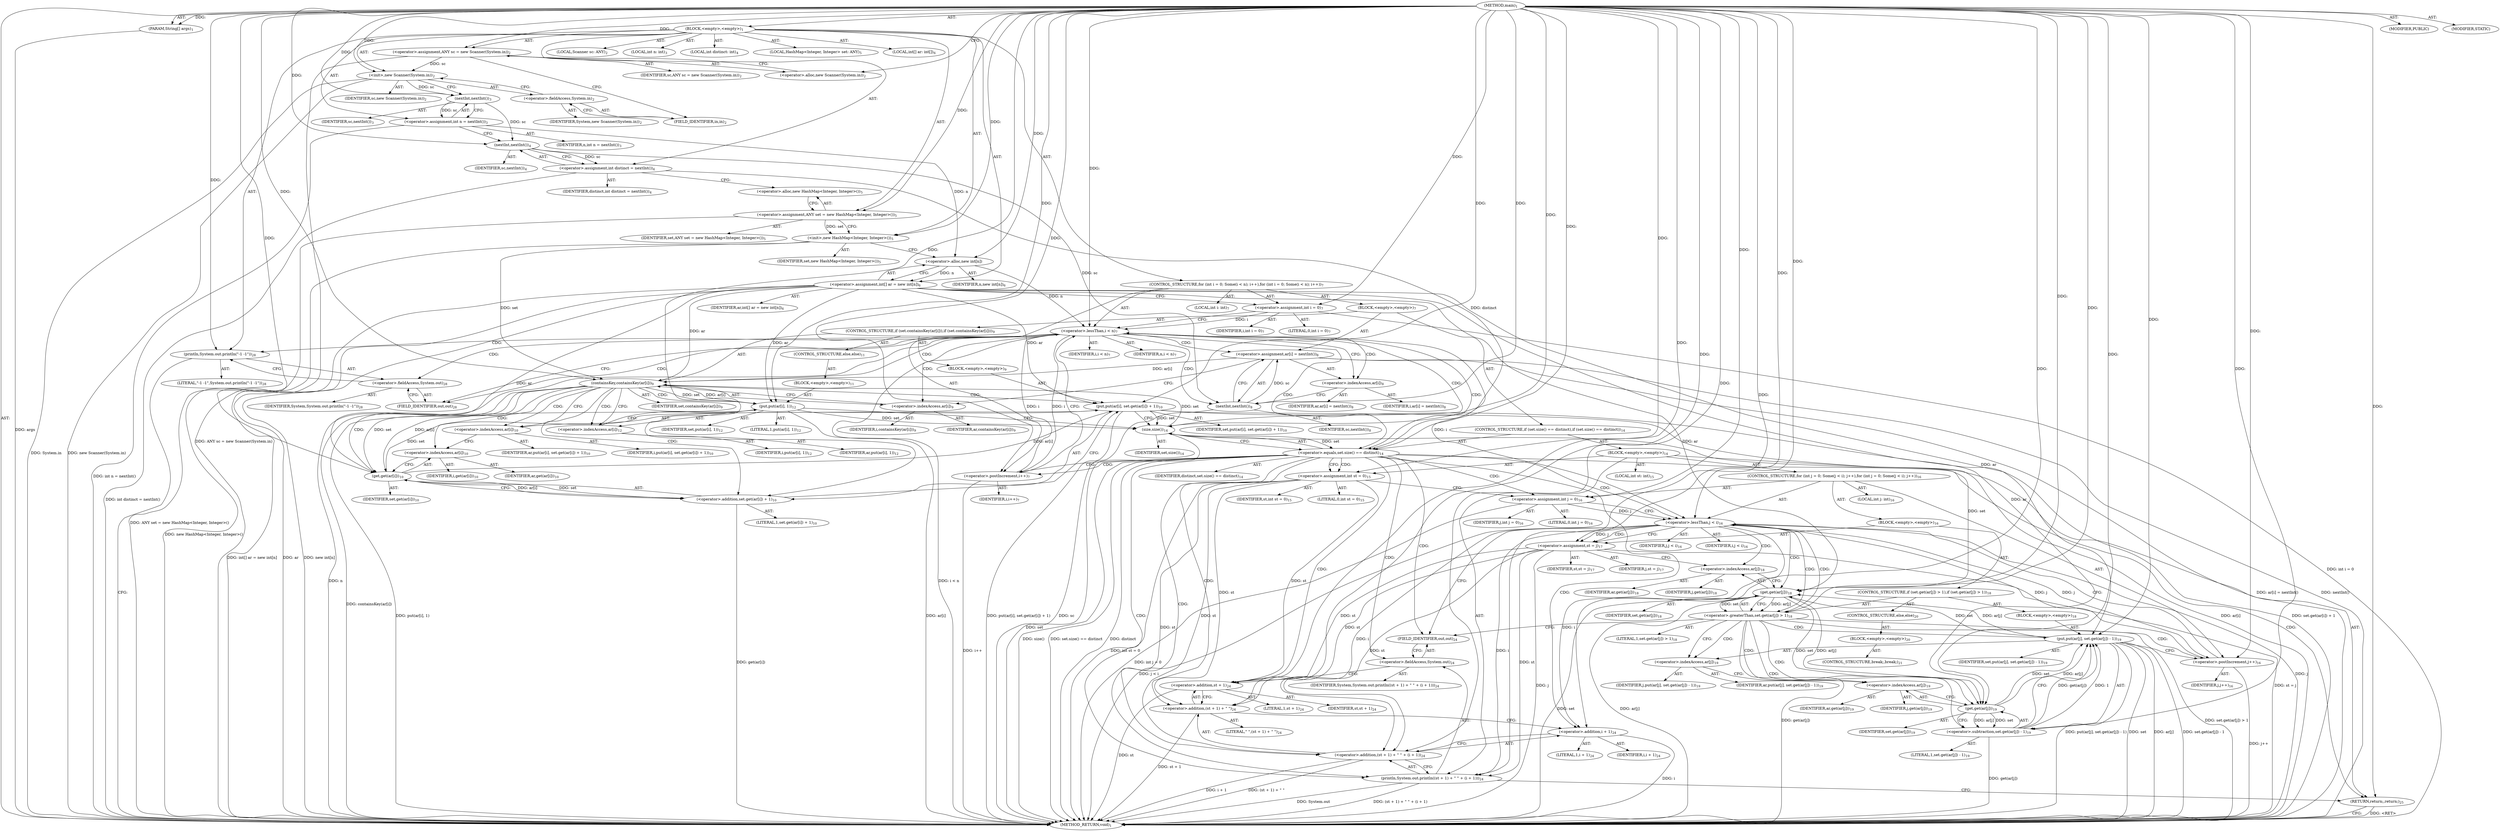 digraph "main" {  
"21" [label = <(METHOD,main)<SUB>1</SUB>> ]
"22" [label = <(PARAM,String[] args)<SUB>1</SUB>> ]
"23" [label = <(BLOCK,&lt;empty&gt;,&lt;empty&gt;)<SUB>1</SUB>> ]
"4" [label = <(LOCAL,Scanner sc: ANY)<SUB>2</SUB>> ]
"24" [label = <(&lt;operator&gt;.assignment,ANY sc = new Scanner(System.in))<SUB>2</SUB>> ]
"25" [label = <(IDENTIFIER,sc,ANY sc = new Scanner(System.in))<SUB>2</SUB>> ]
"26" [label = <(&lt;operator&gt;.alloc,new Scanner(System.in))<SUB>2</SUB>> ]
"27" [label = <(&lt;init&gt;,new Scanner(System.in))<SUB>2</SUB>> ]
"3" [label = <(IDENTIFIER,sc,new Scanner(System.in))<SUB>2</SUB>> ]
"28" [label = <(&lt;operator&gt;.fieldAccess,System.in)<SUB>2</SUB>> ]
"29" [label = <(IDENTIFIER,System,new Scanner(System.in))<SUB>2</SUB>> ]
"30" [label = <(FIELD_IDENTIFIER,in,in)<SUB>2</SUB>> ]
"31" [label = <(LOCAL,int n: int)<SUB>3</SUB>> ]
"32" [label = <(&lt;operator&gt;.assignment,int n = nextInt())<SUB>3</SUB>> ]
"33" [label = <(IDENTIFIER,n,int n = nextInt())<SUB>3</SUB>> ]
"34" [label = <(nextInt,nextInt())<SUB>3</SUB>> ]
"35" [label = <(IDENTIFIER,sc,nextInt())<SUB>3</SUB>> ]
"36" [label = <(LOCAL,int distinct: int)<SUB>4</SUB>> ]
"37" [label = <(&lt;operator&gt;.assignment,int distinct = nextInt())<SUB>4</SUB>> ]
"38" [label = <(IDENTIFIER,distinct,int distinct = nextInt())<SUB>4</SUB>> ]
"39" [label = <(nextInt,nextInt())<SUB>4</SUB>> ]
"40" [label = <(IDENTIFIER,sc,nextInt())<SUB>4</SUB>> ]
"6" [label = <(LOCAL,HashMap&lt;Integer, Integer&gt; set: ANY)<SUB>5</SUB>> ]
"41" [label = <(&lt;operator&gt;.assignment,ANY set = new HashMap&lt;Integer, Integer&gt;())<SUB>5</SUB>> ]
"42" [label = <(IDENTIFIER,set,ANY set = new HashMap&lt;Integer, Integer&gt;())<SUB>5</SUB>> ]
"43" [label = <(&lt;operator&gt;.alloc,new HashMap&lt;Integer, Integer&gt;())<SUB>5</SUB>> ]
"44" [label = <(&lt;init&gt;,new HashMap&lt;Integer, Integer&gt;())<SUB>5</SUB>> ]
"5" [label = <(IDENTIFIER,set,new HashMap&lt;Integer, Integer&gt;())<SUB>5</SUB>> ]
"45" [label = <(LOCAL,int[] ar: int[])<SUB>6</SUB>> ]
"46" [label = <(&lt;operator&gt;.assignment,int[] ar = new int[n])<SUB>6</SUB>> ]
"47" [label = <(IDENTIFIER,ar,int[] ar = new int[n])<SUB>6</SUB>> ]
"48" [label = <(&lt;operator&gt;.alloc,new int[n])> ]
"49" [label = <(IDENTIFIER,n,new int[n])<SUB>6</SUB>> ]
"50" [label = <(CONTROL_STRUCTURE,for (int i = 0; Some(i &lt; n); i++),for (int i = 0; Some(i &lt; n); i++))<SUB>7</SUB>> ]
"51" [label = <(LOCAL,int i: int)<SUB>7</SUB>> ]
"52" [label = <(&lt;operator&gt;.assignment,int i = 0)<SUB>7</SUB>> ]
"53" [label = <(IDENTIFIER,i,int i = 0)<SUB>7</SUB>> ]
"54" [label = <(LITERAL,0,int i = 0)<SUB>7</SUB>> ]
"55" [label = <(&lt;operator&gt;.lessThan,i &lt; n)<SUB>7</SUB>> ]
"56" [label = <(IDENTIFIER,i,i &lt; n)<SUB>7</SUB>> ]
"57" [label = <(IDENTIFIER,n,i &lt; n)<SUB>7</SUB>> ]
"58" [label = <(&lt;operator&gt;.postIncrement,i++)<SUB>7</SUB>> ]
"59" [label = <(IDENTIFIER,i,i++)<SUB>7</SUB>> ]
"60" [label = <(BLOCK,&lt;empty&gt;,&lt;empty&gt;)<SUB>7</SUB>> ]
"61" [label = <(&lt;operator&gt;.assignment,ar[i] = nextInt())<SUB>8</SUB>> ]
"62" [label = <(&lt;operator&gt;.indexAccess,ar[i])<SUB>8</SUB>> ]
"63" [label = <(IDENTIFIER,ar,ar[i] = nextInt())<SUB>8</SUB>> ]
"64" [label = <(IDENTIFIER,i,ar[i] = nextInt())<SUB>8</SUB>> ]
"65" [label = <(nextInt,nextInt())<SUB>8</SUB>> ]
"66" [label = <(IDENTIFIER,sc,nextInt())<SUB>8</SUB>> ]
"67" [label = <(CONTROL_STRUCTURE,if (set.containsKey(ar[i])),if (set.containsKey(ar[i])))<SUB>9</SUB>> ]
"68" [label = <(containsKey,containsKey(ar[i]))<SUB>9</SUB>> ]
"69" [label = <(IDENTIFIER,set,containsKey(ar[i]))<SUB>9</SUB>> ]
"70" [label = <(&lt;operator&gt;.indexAccess,ar[i])<SUB>9</SUB>> ]
"71" [label = <(IDENTIFIER,ar,containsKey(ar[i]))<SUB>9</SUB>> ]
"72" [label = <(IDENTIFIER,i,containsKey(ar[i]))<SUB>9</SUB>> ]
"73" [label = <(BLOCK,&lt;empty&gt;,&lt;empty&gt;)<SUB>9</SUB>> ]
"74" [label = <(put,put(ar[i], set.get(ar[i]) + 1))<SUB>10</SUB>> ]
"75" [label = <(IDENTIFIER,set,put(ar[i], set.get(ar[i]) + 1))<SUB>10</SUB>> ]
"76" [label = <(&lt;operator&gt;.indexAccess,ar[i])<SUB>10</SUB>> ]
"77" [label = <(IDENTIFIER,ar,put(ar[i], set.get(ar[i]) + 1))<SUB>10</SUB>> ]
"78" [label = <(IDENTIFIER,i,put(ar[i], set.get(ar[i]) + 1))<SUB>10</SUB>> ]
"79" [label = <(&lt;operator&gt;.addition,set.get(ar[i]) + 1)<SUB>10</SUB>> ]
"80" [label = <(get,get(ar[i]))<SUB>10</SUB>> ]
"81" [label = <(IDENTIFIER,set,get(ar[i]))<SUB>10</SUB>> ]
"82" [label = <(&lt;operator&gt;.indexAccess,ar[i])<SUB>10</SUB>> ]
"83" [label = <(IDENTIFIER,ar,get(ar[i]))<SUB>10</SUB>> ]
"84" [label = <(IDENTIFIER,i,get(ar[i]))<SUB>10</SUB>> ]
"85" [label = <(LITERAL,1,set.get(ar[i]) + 1)<SUB>10</SUB>> ]
"86" [label = <(CONTROL_STRUCTURE,else,else)<SUB>11</SUB>> ]
"87" [label = <(BLOCK,&lt;empty&gt;,&lt;empty&gt;)<SUB>11</SUB>> ]
"88" [label = <(put,put(ar[i], 1))<SUB>12</SUB>> ]
"89" [label = <(IDENTIFIER,set,put(ar[i], 1))<SUB>12</SUB>> ]
"90" [label = <(&lt;operator&gt;.indexAccess,ar[i])<SUB>12</SUB>> ]
"91" [label = <(IDENTIFIER,ar,put(ar[i], 1))<SUB>12</SUB>> ]
"92" [label = <(IDENTIFIER,i,put(ar[i], 1))<SUB>12</SUB>> ]
"93" [label = <(LITERAL,1,put(ar[i], 1))<SUB>12</SUB>> ]
"94" [label = <(CONTROL_STRUCTURE,if (set.size() == distinct),if (set.size() == distinct))<SUB>14</SUB>> ]
"95" [label = <(&lt;operator&gt;.equals,set.size() == distinct)<SUB>14</SUB>> ]
"96" [label = <(size,size())<SUB>14</SUB>> ]
"97" [label = <(IDENTIFIER,set,size())<SUB>14</SUB>> ]
"98" [label = <(IDENTIFIER,distinct,set.size() == distinct)<SUB>14</SUB>> ]
"99" [label = <(BLOCK,&lt;empty&gt;,&lt;empty&gt;)<SUB>14</SUB>> ]
"100" [label = <(LOCAL,int st: int)<SUB>15</SUB>> ]
"101" [label = <(&lt;operator&gt;.assignment,int st = 0)<SUB>15</SUB>> ]
"102" [label = <(IDENTIFIER,st,int st = 0)<SUB>15</SUB>> ]
"103" [label = <(LITERAL,0,int st = 0)<SUB>15</SUB>> ]
"104" [label = <(CONTROL_STRUCTURE,for (int j = 0; Some(j &lt; i); j++),for (int j = 0; Some(j &lt; i); j++))<SUB>16</SUB>> ]
"105" [label = <(LOCAL,int j: int)<SUB>16</SUB>> ]
"106" [label = <(&lt;operator&gt;.assignment,int j = 0)<SUB>16</SUB>> ]
"107" [label = <(IDENTIFIER,j,int j = 0)<SUB>16</SUB>> ]
"108" [label = <(LITERAL,0,int j = 0)<SUB>16</SUB>> ]
"109" [label = <(&lt;operator&gt;.lessThan,j &lt; i)<SUB>16</SUB>> ]
"110" [label = <(IDENTIFIER,j,j &lt; i)<SUB>16</SUB>> ]
"111" [label = <(IDENTIFIER,i,j &lt; i)<SUB>16</SUB>> ]
"112" [label = <(&lt;operator&gt;.postIncrement,j++)<SUB>16</SUB>> ]
"113" [label = <(IDENTIFIER,j,j++)<SUB>16</SUB>> ]
"114" [label = <(BLOCK,&lt;empty&gt;,&lt;empty&gt;)<SUB>16</SUB>> ]
"115" [label = <(&lt;operator&gt;.assignment,st = j)<SUB>17</SUB>> ]
"116" [label = <(IDENTIFIER,st,st = j)<SUB>17</SUB>> ]
"117" [label = <(IDENTIFIER,j,st = j)<SUB>17</SUB>> ]
"118" [label = <(CONTROL_STRUCTURE,if (set.get(ar[j]) &gt; 1),if (set.get(ar[j]) &gt; 1))<SUB>18</SUB>> ]
"119" [label = <(&lt;operator&gt;.greaterThan,set.get(ar[j]) &gt; 1)<SUB>18</SUB>> ]
"120" [label = <(get,get(ar[j]))<SUB>18</SUB>> ]
"121" [label = <(IDENTIFIER,set,get(ar[j]))<SUB>18</SUB>> ]
"122" [label = <(&lt;operator&gt;.indexAccess,ar[j])<SUB>18</SUB>> ]
"123" [label = <(IDENTIFIER,ar,get(ar[j]))<SUB>18</SUB>> ]
"124" [label = <(IDENTIFIER,j,get(ar[j]))<SUB>18</SUB>> ]
"125" [label = <(LITERAL,1,set.get(ar[j]) &gt; 1)<SUB>18</SUB>> ]
"126" [label = <(BLOCK,&lt;empty&gt;,&lt;empty&gt;)<SUB>18</SUB>> ]
"127" [label = <(put,put(ar[j], set.get(ar[j]) - 1))<SUB>19</SUB>> ]
"128" [label = <(IDENTIFIER,set,put(ar[j], set.get(ar[j]) - 1))<SUB>19</SUB>> ]
"129" [label = <(&lt;operator&gt;.indexAccess,ar[j])<SUB>19</SUB>> ]
"130" [label = <(IDENTIFIER,ar,put(ar[j], set.get(ar[j]) - 1))<SUB>19</SUB>> ]
"131" [label = <(IDENTIFIER,j,put(ar[j], set.get(ar[j]) - 1))<SUB>19</SUB>> ]
"132" [label = <(&lt;operator&gt;.subtraction,set.get(ar[j]) - 1)<SUB>19</SUB>> ]
"133" [label = <(get,get(ar[j]))<SUB>19</SUB>> ]
"134" [label = <(IDENTIFIER,set,get(ar[j]))<SUB>19</SUB>> ]
"135" [label = <(&lt;operator&gt;.indexAccess,ar[j])<SUB>19</SUB>> ]
"136" [label = <(IDENTIFIER,ar,get(ar[j]))<SUB>19</SUB>> ]
"137" [label = <(IDENTIFIER,j,get(ar[j]))<SUB>19</SUB>> ]
"138" [label = <(LITERAL,1,set.get(ar[j]) - 1)<SUB>19</SUB>> ]
"139" [label = <(CONTROL_STRUCTURE,else,else)<SUB>20</SUB>> ]
"140" [label = <(BLOCK,&lt;empty&gt;,&lt;empty&gt;)<SUB>20</SUB>> ]
"141" [label = <(CONTROL_STRUCTURE,break;,break;)<SUB>21</SUB>> ]
"142" [label = <(println,System.out.println((st + 1) + &quot; &quot; + (i + 1)))<SUB>24</SUB>> ]
"143" [label = <(&lt;operator&gt;.fieldAccess,System.out)<SUB>24</SUB>> ]
"144" [label = <(IDENTIFIER,System,System.out.println((st + 1) + &quot; &quot; + (i + 1)))<SUB>24</SUB>> ]
"145" [label = <(FIELD_IDENTIFIER,out,out)<SUB>24</SUB>> ]
"146" [label = <(&lt;operator&gt;.addition,(st + 1) + &quot; &quot; + (i + 1))<SUB>24</SUB>> ]
"147" [label = <(&lt;operator&gt;.addition,(st + 1) + &quot; &quot;)<SUB>24</SUB>> ]
"148" [label = <(&lt;operator&gt;.addition,st + 1)<SUB>24</SUB>> ]
"149" [label = <(IDENTIFIER,st,st + 1)<SUB>24</SUB>> ]
"150" [label = <(LITERAL,1,st + 1)<SUB>24</SUB>> ]
"151" [label = <(LITERAL,&quot; &quot;,(st + 1) + &quot; &quot;)<SUB>24</SUB>> ]
"152" [label = <(&lt;operator&gt;.addition,i + 1)<SUB>24</SUB>> ]
"153" [label = <(IDENTIFIER,i,i + 1)<SUB>24</SUB>> ]
"154" [label = <(LITERAL,1,i + 1)<SUB>24</SUB>> ]
"155" [label = <(RETURN,return;,return;)<SUB>25</SUB>> ]
"156" [label = <(println,System.out.println(&quot;-1 -1&quot;))<SUB>28</SUB>> ]
"157" [label = <(&lt;operator&gt;.fieldAccess,System.out)<SUB>28</SUB>> ]
"158" [label = <(IDENTIFIER,System,System.out.println(&quot;-1 -1&quot;))<SUB>28</SUB>> ]
"159" [label = <(FIELD_IDENTIFIER,out,out)<SUB>28</SUB>> ]
"160" [label = <(LITERAL,&quot;-1 -1&quot;,System.out.println(&quot;-1 -1&quot;))<SUB>28</SUB>> ]
"161" [label = <(MODIFIER,PUBLIC)> ]
"162" [label = <(MODIFIER,STATIC)> ]
"163" [label = <(METHOD_RETURN,void)<SUB>1</SUB>> ]
  "21" -> "22"  [ label = "AST: "] 
  "21" -> "23"  [ label = "AST: "] 
  "21" -> "161"  [ label = "AST: "] 
  "21" -> "162"  [ label = "AST: "] 
  "21" -> "163"  [ label = "AST: "] 
  "23" -> "4"  [ label = "AST: "] 
  "23" -> "24"  [ label = "AST: "] 
  "23" -> "27"  [ label = "AST: "] 
  "23" -> "31"  [ label = "AST: "] 
  "23" -> "32"  [ label = "AST: "] 
  "23" -> "36"  [ label = "AST: "] 
  "23" -> "37"  [ label = "AST: "] 
  "23" -> "6"  [ label = "AST: "] 
  "23" -> "41"  [ label = "AST: "] 
  "23" -> "44"  [ label = "AST: "] 
  "23" -> "45"  [ label = "AST: "] 
  "23" -> "46"  [ label = "AST: "] 
  "23" -> "50"  [ label = "AST: "] 
  "23" -> "156"  [ label = "AST: "] 
  "24" -> "25"  [ label = "AST: "] 
  "24" -> "26"  [ label = "AST: "] 
  "27" -> "3"  [ label = "AST: "] 
  "27" -> "28"  [ label = "AST: "] 
  "28" -> "29"  [ label = "AST: "] 
  "28" -> "30"  [ label = "AST: "] 
  "32" -> "33"  [ label = "AST: "] 
  "32" -> "34"  [ label = "AST: "] 
  "34" -> "35"  [ label = "AST: "] 
  "37" -> "38"  [ label = "AST: "] 
  "37" -> "39"  [ label = "AST: "] 
  "39" -> "40"  [ label = "AST: "] 
  "41" -> "42"  [ label = "AST: "] 
  "41" -> "43"  [ label = "AST: "] 
  "44" -> "5"  [ label = "AST: "] 
  "46" -> "47"  [ label = "AST: "] 
  "46" -> "48"  [ label = "AST: "] 
  "48" -> "49"  [ label = "AST: "] 
  "50" -> "51"  [ label = "AST: "] 
  "50" -> "52"  [ label = "AST: "] 
  "50" -> "55"  [ label = "AST: "] 
  "50" -> "58"  [ label = "AST: "] 
  "50" -> "60"  [ label = "AST: "] 
  "52" -> "53"  [ label = "AST: "] 
  "52" -> "54"  [ label = "AST: "] 
  "55" -> "56"  [ label = "AST: "] 
  "55" -> "57"  [ label = "AST: "] 
  "58" -> "59"  [ label = "AST: "] 
  "60" -> "61"  [ label = "AST: "] 
  "60" -> "67"  [ label = "AST: "] 
  "60" -> "94"  [ label = "AST: "] 
  "61" -> "62"  [ label = "AST: "] 
  "61" -> "65"  [ label = "AST: "] 
  "62" -> "63"  [ label = "AST: "] 
  "62" -> "64"  [ label = "AST: "] 
  "65" -> "66"  [ label = "AST: "] 
  "67" -> "68"  [ label = "AST: "] 
  "67" -> "73"  [ label = "AST: "] 
  "67" -> "86"  [ label = "AST: "] 
  "68" -> "69"  [ label = "AST: "] 
  "68" -> "70"  [ label = "AST: "] 
  "70" -> "71"  [ label = "AST: "] 
  "70" -> "72"  [ label = "AST: "] 
  "73" -> "74"  [ label = "AST: "] 
  "74" -> "75"  [ label = "AST: "] 
  "74" -> "76"  [ label = "AST: "] 
  "74" -> "79"  [ label = "AST: "] 
  "76" -> "77"  [ label = "AST: "] 
  "76" -> "78"  [ label = "AST: "] 
  "79" -> "80"  [ label = "AST: "] 
  "79" -> "85"  [ label = "AST: "] 
  "80" -> "81"  [ label = "AST: "] 
  "80" -> "82"  [ label = "AST: "] 
  "82" -> "83"  [ label = "AST: "] 
  "82" -> "84"  [ label = "AST: "] 
  "86" -> "87"  [ label = "AST: "] 
  "87" -> "88"  [ label = "AST: "] 
  "88" -> "89"  [ label = "AST: "] 
  "88" -> "90"  [ label = "AST: "] 
  "88" -> "93"  [ label = "AST: "] 
  "90" -> "91"  [ label = "AST: "] 
  "90" -> "92"  [ label = "AST: "] 
  "94" -> "95"  [ label = "AST: "] 
  "94" -> "99"  [ label = "AST: "] 
  "95" -> "96"  [ label = "AST: "] 
  "95" -> "98"  [ label = "AST: "] 
  "96" -> "97"  [ label = "AST: "] 
  "99" -> "100"  [ label = "AST: "] 
  "99" -> "101"  [ label = "AST: "] 
  "99" -> "104"  [ label = "AST: "] 
  "99" -> "142"  [ label = "AST: "] 
  "99" -> "155"  [ label = "AST: "] 
  "101" -> "102"  [ label = "AST: "] 
  "101" -> "103"  [ label = "AST: "] 
  "104" -> "105"  [ label = "AST: "] 
  "104" -> "106"  [ label = "AST: "] 
  "104" -> "109"  [ label = "AST: "] 
  "104" -> "112"  [ label = "AST: "] 
  "104" -> "114"  [ label = "AST: "] 
  "106" -> "107"  [ label = "AST: "] 
  "106" -> "108"  [ label = "AST: "] 
  "109" -> "110"  [ label = "AST: "] 
  "109" -> "111"  [ label = "AST: "] 
  "112" -> "113"  [ label = "AST: "] 
  "114" -> "115"  [ label = "AST: "] 
  "114" -> "118"  [ label = "AST: "] 
  "115" -> "116"  [ label = "AST: "] 
  "115" -> "117"  [ label = "AST: "] 
  "118" -> "119"  [ label = "AST: "] 
  "118" -> "126"  [ label = "AST: "] 
  "118" -> "139"  [ label = "AST: "] 
  "119" -> "120"  [ label = "AST: "] 
  "119" -> "125"  [ label = "AST: "] 
  "120" -> "121"  [ label = "AST: "] 
  "120" -> "122"  [ label = "AST: "] 
  "122" -> "123"  [ label = "AST: "] 
  "122" -> "124"  [ label = "AST: "] 
  "126" -> "127"  [ label = "AST: "] 
  "127" -> "128"  [ label = "AST: "] 
  "127" -> "129"  [ label = "AST: "] 
  "127" -> "132"  [ label = "AST: "] 
  "129" -> "130"  [ label = "AST: "] 
  "129" -> "131"  [ label = "AST: "] 
  "132" -> "133"  [ label = "AST: "] 
  "132" -> "138"  [ label = "AST: "] 
  "133" -> "134"  [ label = "AST: "] 
  "133" -> "135"  [ label = "AST: "] 
  "135" -> "136"  [ label = "AST: "] 
  "135" -> "137"  [ label = "AST: "] 
  "139" -> "140"  [ label = "AST: "] 
  "140" -> "141"  [ label = "AST: "] 
  "142" -> "143"  [ label = "AST: "] 
  "142" -> "146"  [ label = "AST: "] 
  "143" -> "144"  [ label = "AST: "] 
  "143" -> "145"  [ label = "AST: "] 
  "146" -> "147"  [ label = "AST: "] 
  "146" -> "152"  [ label = "AST: "] 
  "147" -> "148"  [ label = "AST: "] 
  "147" -> "151"  [ label = "AST: "] 
  "148" -> "149"  [ label = "AST: "] 
  "148" -> "150"  [ label = "AST: "] 
  "152" -> "153"  [ label = "AST: "] 
  "152" -> "154"  [ label = "AST: "] 
  "156" -> "157"  [ label = "AST: "] 
  "156" -> "160"  [ label = "AST: "] 
  "157" -> "158"  [ label = "AST: "] 
  "157" -> "159"  [ label = "AST: "] 
  "24" -> "30"  [ label = "CFG: "] 
  "27" -> "34"  [ label = "CFG: "] 
  "32" -> "39"  [ label = "CFG: "] 
  "37" -> "43"  [ label = "CFG: "] 
  "41" -> "44"  [ label = "CFG: "] 
  "44" -> "48"  [ label = "CFG: "] 
  "46" -> "52"  [ label = "CFG: "] 
  "156" -> "163"  [ label = "CFG: "] 
  "26" -> "24"  [ label = "CFG: "] 
  "28" -> "27"  [ label = "CFG: "] 
  "34" -> "32"  [ label = "CFG: "] 
  "39" -> "37"  [ label = "CFG: "] 
  "43" -> "41"  [ label = "CFG: "] 
  "48" -> "46"  [ label = "CFG: "] 
  "52" -> "55"  [ label = "CFG: "] 
  "55" -> "62"  [ label = "CFG: "] 
  "55" -> "159"  [ label = "CFG: "] 
  "58" -> "55"  [ label = "CFG: "] 
  "157" -> "156"  [ label = "CFG: "] 
  "30" -> "28"  [ label = "CFG: "] 
  "61" -> "70"  [ label = "CFG: "] 
  "159" -> "157"  [ label = "CFG: "] 
  "62" -> "65"  [ label = "CFG: "] 
  "65" -> "61"  [ label = "CFG: "] 
  "68" -> "76"  [ label = "CFG: "] 
  "68" -> "90"  [ label = "CFG: "] 
  "95" -> "101"  [ label = "CFG: "] 
  "95" -> "58"  [ label = "CFG: "] 
  "70" -> "68"  [ label = "CFG: "] 
  "74" -> "96"  [ label = "CFG: "] 
  "96" -> "95"  [ label = "CFG: "] 
  "101" -> "106"  [ label = "CFG: "] 
  "142" -> "155"  [ label = "CFG: "] 
  "155" -> "163"  [ label = "CFG: "] 
  "76" -> "82"  [ label = "CFG: "] 
  "79" -> "74"  [ label = "CFG: "] 
  "88" -> "96"  [ label = "CFG: "] 
  "106" -> "109"  [ label = "CFG: "] 
  "109" -> "115"  [ label = "CFG: "] 
  "109" -> "145"  [ label = "CFG: "] 
  "112" -> "109"  [ label = "CFG: "] 
  "143" -> "148"  [ label = "CFG: "] 
  "146" -> "142"  [ label = "CFG: "] 
  "80" -> "79"  [ label = "CFG: "] 
  "90" -> "88"  [ label = "CFG: "] 
  "115" -> "122"  [ label = "CFG: "] 
  "145" -> "143"  [ label = "CFG: "] 
  "147" -> "152"  [ label = "CFG: "] 
  "152" -> "146"  [ label = "CFG: "] 
  "82" -> "80"  [ label = "CFG: "] 
  "119" -> "129"  [ label = "CFG: "] 
  "119" -> "145"  [ label = "CFG: "] 
  "148" -> "147"  [ label = "CFG: "] 
  "120" -> "119"  [ label = "CFG: "] 
  "127" -> "112"  [ label = "CFG: "] 
  "122" -> "120"  [ label = "CFG: "] 
  "129" -> "135"  [ label = "CFG: "] 
  "132" -> "127"  [ label = "CFG: "] 
  "133" -> "132"  [ label = "CFG: "] 
  "135" -> "133"  [ label = "CFG: "] 
  "21" -> "26"  [ label = "CFG: "] 
  "155" -> "163"  [ label = "DDG: &lt;RET&gt;"] 
  "22" -> "163"  [ label = "DDG: args"] 
  "24" -> "163"  [ label = "DDG: ANY sc = new Scanner(System.in)"] 
  "27" -> "163"  [ label = "DDG: System.in"] 
  "27" -> "163"  [ label = "DDG: new Scanner(System.in)"] 
  "32" -> "163"  [ label = "DDG: int n = nextInt()"] 
  "37" -> "163"  [ label = "DDG: int distinct = nextInt()"] 
  "41" -> "163"  [ label = "DDG: ANY set = new HashMap&lt;Integer, Integer&gt;()"] 
  "44" -> "163"  [ label = "DDG: new HashMap&lt;Integer, Integer&gt;()"] 
  "46" -> "163"  [ label = "DDG: ar"] 
  "46" -> "163"  [ label = "DDG: new int[n]"] 
  "46" -> "163"  [ label = "DDG: int[] ar = new int[n]"] 
  "52" -> "163"  [ label = "DDG: int i = 0"] 
  "55" -> "163"  [ label = "DDG: n"] 
  "55" -> "163"  [ label = "DDG: i &lt; n"] 
  "65" -> "163"  [ label = "DDG: sc"] 
  "61" -> "163"  [ label = "DDG: nextInt()"] 
  "61" -> "163"  [ label = "DDG: ar[i] = nextInt()"] 
  "68" -> "163"  [ label = "DDG: containsKey(ar[i])"] 
  "88" -> "163"  [ label = "DDG: ar[i]"] 
  "88" -> "163"  [ label = "DDG: put(ar[i], 1)"] 
  "74" -> "163"  [ label = "DDG: ar[i]"] 
  "79" -> "163"  [ label = "DDG: get(ar[i])"] 
  "74" -> "163"  [ label = "DDG: set.get(ar[i]) + 1"] 
  "74" -> "163"  [ label = "DDG: put(ar[i], set.get(ar[i]) + 1)"] 
  "96" -> "163"  [ label = "DDG: set"] 
  "95" -> "163"  [ label = "DDG: size()"] 
  "95" -> "163"  [ label = "DDG: distinct"] 
  "95" -> "163"  [ label = "DDG: set.size() == distinct"] 
  "58" -> "163"  [ label = "DDG: i++"] 
  "101" -> "163"  [ label = "DDG: int st = 0"] 
  "106" -> "163"  [ label = "DDG: int j = 0"] 
  "109" -> "163"  [ label = "DDG: j"] 
  "109" -> "163"  [ label = "DDG: j &lt; i"] 
  "115" -> "163"  [ label = "DDG: j"] 
  "115" -> "163"  [ label = "DDG: st = j"] 
  "120" -> "163"  [ label = "DDG: set"] 
  "120" -> "163"  [ label = "DDG: ar[j]"] 
  "119" -> "163"  [ label = "DDG: get(ar[j])"] 
  "119" -> "163"  [ label = "DDG: set.get(ar[j]) &gt; 1"] 
  "142" -> "163"  [ label = "DDG: System.out"] 
  "148" -> "163"  [ label = "DDG: st"] 
  "147" -> "163"  [ label = "DDG: st + 1"] 
  "146" -> "163"  [ label = "DDG: (st + 1) + &quot; &quot;"] 
  "152" -> "163"  [ label = "DDG: i"] 
  "146" -> "163"  [ label = "DDG: i + 1"] 
  "142" -> "163"  [ label = "DDG: (st + 1) + &quot; &quot; + (i + 1)"] 
  "127" -> "163"  [ label = "DDG: set"] 
  "127" -> "163"  [ label = "DDG: ar[j]"] 
  "132" -> "163"  [ label = "DDG: get(ar[j])"] 
  "127" -> "163"  [ label = "DDG: set.get(ar[j]) - 1"] 
  "127" -> "163"  [ label = "DDG: put(ar[j], set.get(ar[j]) - 1)"] 
  "112" -> "163"  [ label = "DDG: j++"] 
  "21" -> "22"  [ label = "DDG: "] 
  "21" -> "24"  [ label = "DDG: "] 
  "34" -> "32"  [ label = "DDG: sc"] 
  "39" -> "37"  [ label = "DDG: sc"] 
  "21" -> "41"  [ label = "DDG: "] 
  "48" -> "46"  [ label = "DDG: n"] 
  "24" -> "27"  [ label = "DDG: sc"] 
  "21" -> "27"  [ label = "DDG: "] 
  "41" -> "44"  [ label = "DDG: set"] 
  "21" -> "44"  [ label = "DDG: "] 
  "21" -> "52"  [ label = "DDG: "] 
  "21" -> "156"  [ label = "DDG: "] 
  "27" -> "34"  [ label = "DDG: sc"] 
  "21" -> "34"  [ label = "DDG: "] 
  "34" -> "39"  [ label = "DDG: sc"] 
  "21" -> "39"  [ label = "DDG: "] 
  "32" -> "48"  [ label = "DDG: n"] 
  "21" -> "48"  [ label = "DDG: "] 
  "52" -> "55"  [ label = "DDG: i"] 
  "58" -> "55"  [ label = "DDG: i"] 
  "21" -> "55"  [ label = "DDG: "] 
  "48" -> "55"  [ label = "DDG: n"] 
  "55" -> "58"  [ label = "DDG: i"] 
  "21" -> "58"  [ label = "DDG: "] 
  "65" -> "61"  [ label = "DDG: sc"] 
  "39" -> "65"  [ label = "DDG: sc"] 
  "21" -> "65"  [ label = "DDG: "] 
  "44" -> "68"  [ label = "DDG: set"] 
  "96" -> "68"  [ label = "DDG: set"] 
  "21" -> "68"  [ label = "DDG: "] 
  "46" -> "68"  [ label = "DDG: ar"] 
  "61" -> "68"  [ label = "DDG: ar[i]"] 
  "96" -> "95"  [ label = "DDG: set"] 
  "37" -> "95"  [ label = "DDG: distinct"] 
  "21" -> "95"  [ label = "DDG: "] 
  "21" -> "101"  [ label = "DDG: "] 
  "21" -> "155"  [ label = "DDG: "] 
  "80" -> "74"  [ label = "DDG: set"] 
  "21" -> "74"  [ label = "DDG: "] 
  "46" -> "74"  [ label = "DDG: ar"] 
  "80" -> "74"  [ label = "DDG: ar[i]"] 
  "88" -> "96"  [ label = "DDG: set"] 
  "74" -> "96"  [ label = "DDG: set"] 
  "21" -> "96"  [ label = "DDG: "] 
  "21" -> "106"  [ label = "DDG: "] 
  "101" -> "142"  [ label = "DDG: st"] 
  "115" -> "142"  [ label = "DDG: st"] 
  "21" -> "142"  [ label = "DDG: "] 
  "109" -> "142"  [ label = "DDG: i"] 
  "80" -> "79"  [ label = "DDG: set"] 
  "80" -> "79"  [ label = "DDG: ar[i]"] 
  "21" -> "79"  [ label = "DDG: "] 
  "68" -> "88"  [ label = "DDG: set"] 
  "21" -> "88"  [ label = "DDG: "] 
  "46" -> "88"  [ label = "DDG: ar"] 
  "68" -> "88"  [ label = "DDG: ar[i]"] 
  "106" -> "109"  [ label = "DDG: j"] 
  "112" -> "109"  [ label = "DDG: j"] 
  "21" -> "109"  [ label = "DDG: "] 
  "55" -> "109"  [ label = "DDG: i"] 
  "21" -> "112"  [ label = "DDG: "] 
  "109" -> "112"  [ label = "DDG: j"] 
  "109" -> "115"  [ label = "DDG: j"] 
  "21" -> "115"  [ label = "DDG: "] 
  "101" -> "146"  [ label = "DDG: st"] 
  "115" -> "146"  [ label = "DDG: st"] 
  "21" -> "146"  [ label = "DDG: "] 
  "109" -> "146"  [ label = "DDG: i"] 
  "68" -> "80"  [ label = "DDG: set"] 
  "21" -> "80"  [ label = "DDG: "] 
  "46" -> "80"  [ label = "DDG: ar"] 
  "68" -> "80"  [ label = "DDG: ar[i]"] 
  "101" -> "147"  [ label = "DDG: st"] 
  "115" -> "147"  [ label = "DDG: st"] 
  "21" -> "147"  [ label = "DDG: "] 
  "109" -> "152"  [ label = "DDG: i"] 
  "21" -> "152"  [ label = "DDG: "] 
  "120" -> "119"  [ label = "DDG: set"] 
  "120" -> "119"  [ label = "DDG: ar[j]"] 
  "21" -> "119"  [ label = "DDG: "] 
  "101" -> "148"  [ label = "DDG: st"] 
  "115" -> "148"  [ label = "DDG: st"] 
  "21" -> "148"  [ label = "DDG: "] 
  "96" -> "120"  [ label = "DDG: set"] 
  "127" -> "120"  [ label = "DDG: set"] 
  "21" -> "120"  [ label = "DDG: "] 
  "46" -> "120"  [ label = "DDG: ar"] 
  "127" -> "120"  [ label = "DDG: ar[j]"] 
  "133" -> "127"  [ label = "DDG: set"] 
  "21" -> "127"  [ label = "DDG: "] 
  "46" -> "127"  [ label = "DDG: ar"] 
  "133" -> "127"  [ label = "DDG: ar[j]"] 
  "132" -> "127"  [ label = "DDG: get(ar[j])"] 
  "132" -> "127"  [ label = "DDG: 1"] 
  "133" -> "132"  [ label = "DDG: set"] 
  "133" -> "132"  [ label = "DDG: ar[j]"] 
  "21" -> "132"  [ label = "DDG: "] 
  "120" -> "133"  [ label = "DDG: set"] 
  "21" -> "133"  [ label = "DDG: "] 
  "46" -> "133"  [ label = "DDG: ar"] 
  "120" -> "133"  [ label = "DDG: ar[j]"] 
  "55" -> "68"  [ label = "CDG: "] 
  "55" -> "96"  [ label = "CDG: "] 
  "55" -> "95"  [ label = "CDG: "] 
  "55" -> "65"  [ label = "CDG: "] 
  "55" -> "157"  [ label = "CDG: "] 
  "55" -> "159"  [ label = "CDG: "] 
  "55" -> "61"  [ label = "CDG: "] 
  "55" -> "70"  [ label = "CDG: "] 
  "55" -> "156"  [ label = "CDG: "] 
  "55" -> "62"  [ label = "CDG: "] 
  "68" -> "74"  [ label = "CDG: "] 
  "68" -> "76"  [ label = "CDG: "] 
  "68" -> "82"  [ label = "CDG: "] 
  "68" -> "90"  [ label = "CDG: "] 
  "68" -> "79"  [ label = "CDG: "] 
  "68" -> "80"  [ label = "CDG: "] 
  "68" -> "88"  [ label = "CDG: "] 
  "95" -> "145"  [ label = "CDG: "] 
  "95" -> "146"  [ label = "CDG: "] 
  "95" -> "142"  [ label = "CDG: "] 
  "95" -> "106"  [ label = "CDG: "] 
  "95" -> "101"  [ label = "CDG: "] 
  "95" -> "148"  [ label = "CDG: "] 
  "95" -> "143"  [ label = "CDG: "] 
  "95" -> "58"  [ label = "CDG: "] 
  "95" -> "152"  [ label = "CDG: "] 
  "95" -> "147"  [ label = "CDG: "] 
  "95" -> "155"  [ label = "CDG: "] 
  "95" -> "55"  [ label = "CDG: "] 
  "95" -> "109"  [ label = "CDG: "] 
  "109" -> "115"  [ label = "CDG: "] 
  "109" -> "120"  [ label = "CDG: "] 
  "109" -> "122"  [ label = "CDG: "] 
  "109" -> "119"  [ label = "CDG: "] 
  "119" -> "132"  [ label = "CDG: "] 
  "119" -> "112"  [ label = "CDG: "] 
  "119" -> "129"  [ label = "CDG: "] 
  "119" -> "135"  [ label = "CDG: "] 
  "119" -> "127"  [ label = "CDG: "] 
  "119" -> "109"  [ label = "CDG: "] 
  "119" -> "133"  [ label = "CDG: "] 
}
